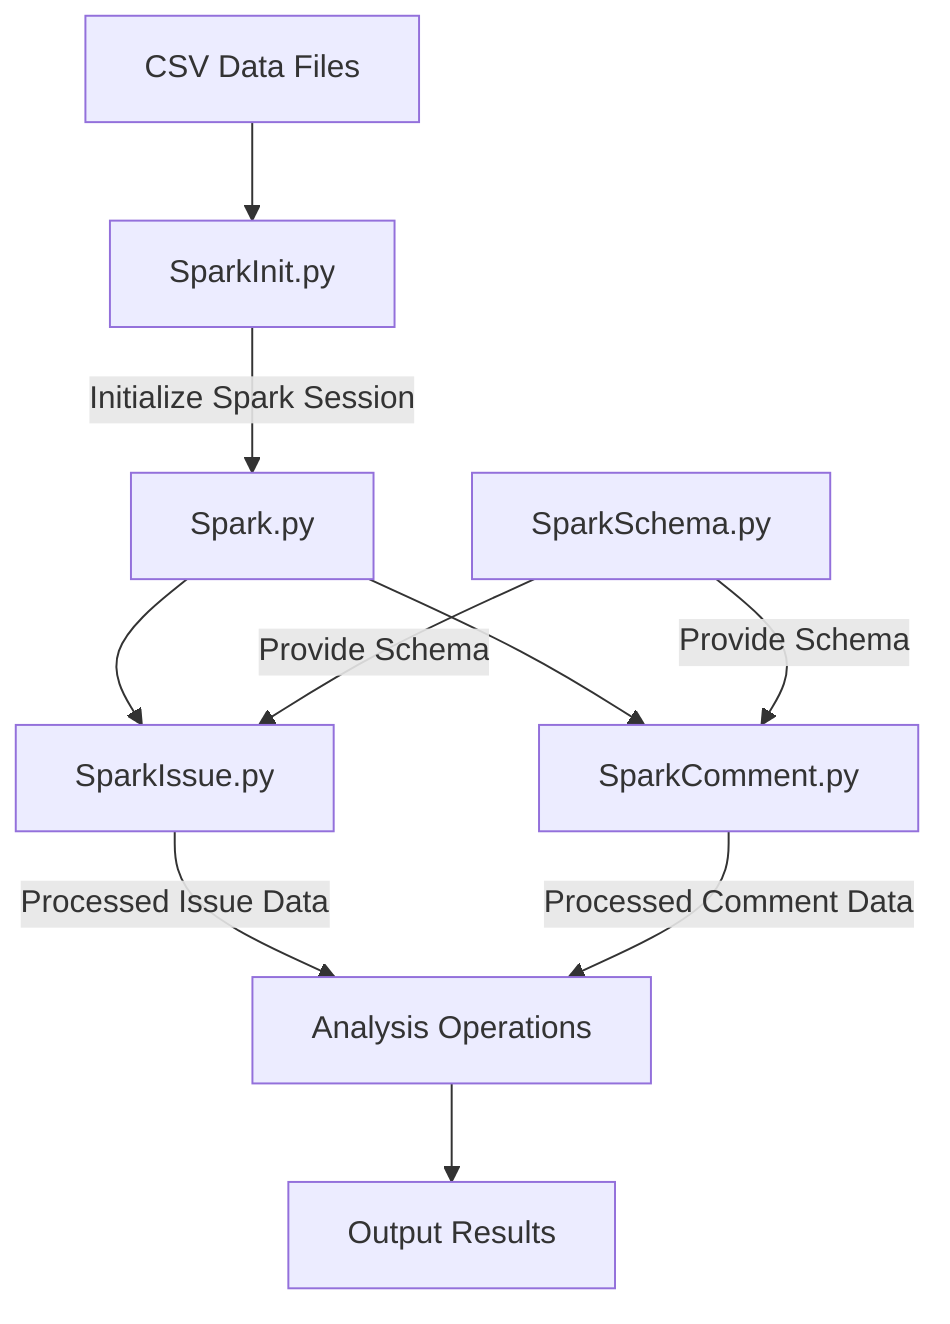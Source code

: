flowchart TD
    A[CSV Data Files] --> B[SparkInit.py]
    B -->|Initialize Spark Session| C[Spark.py]
    C --> D[SparkIssue.py]
    C --> E[SparkComment.py]
    F[SparkSchema.py] -->|Provide Schema| D
    F -->|Provide Schema| E
    D -->|Processed Issue Data| G[Analysis Operations]
    E -->|Processed Comment Data| G
    G --> H[Output Results]